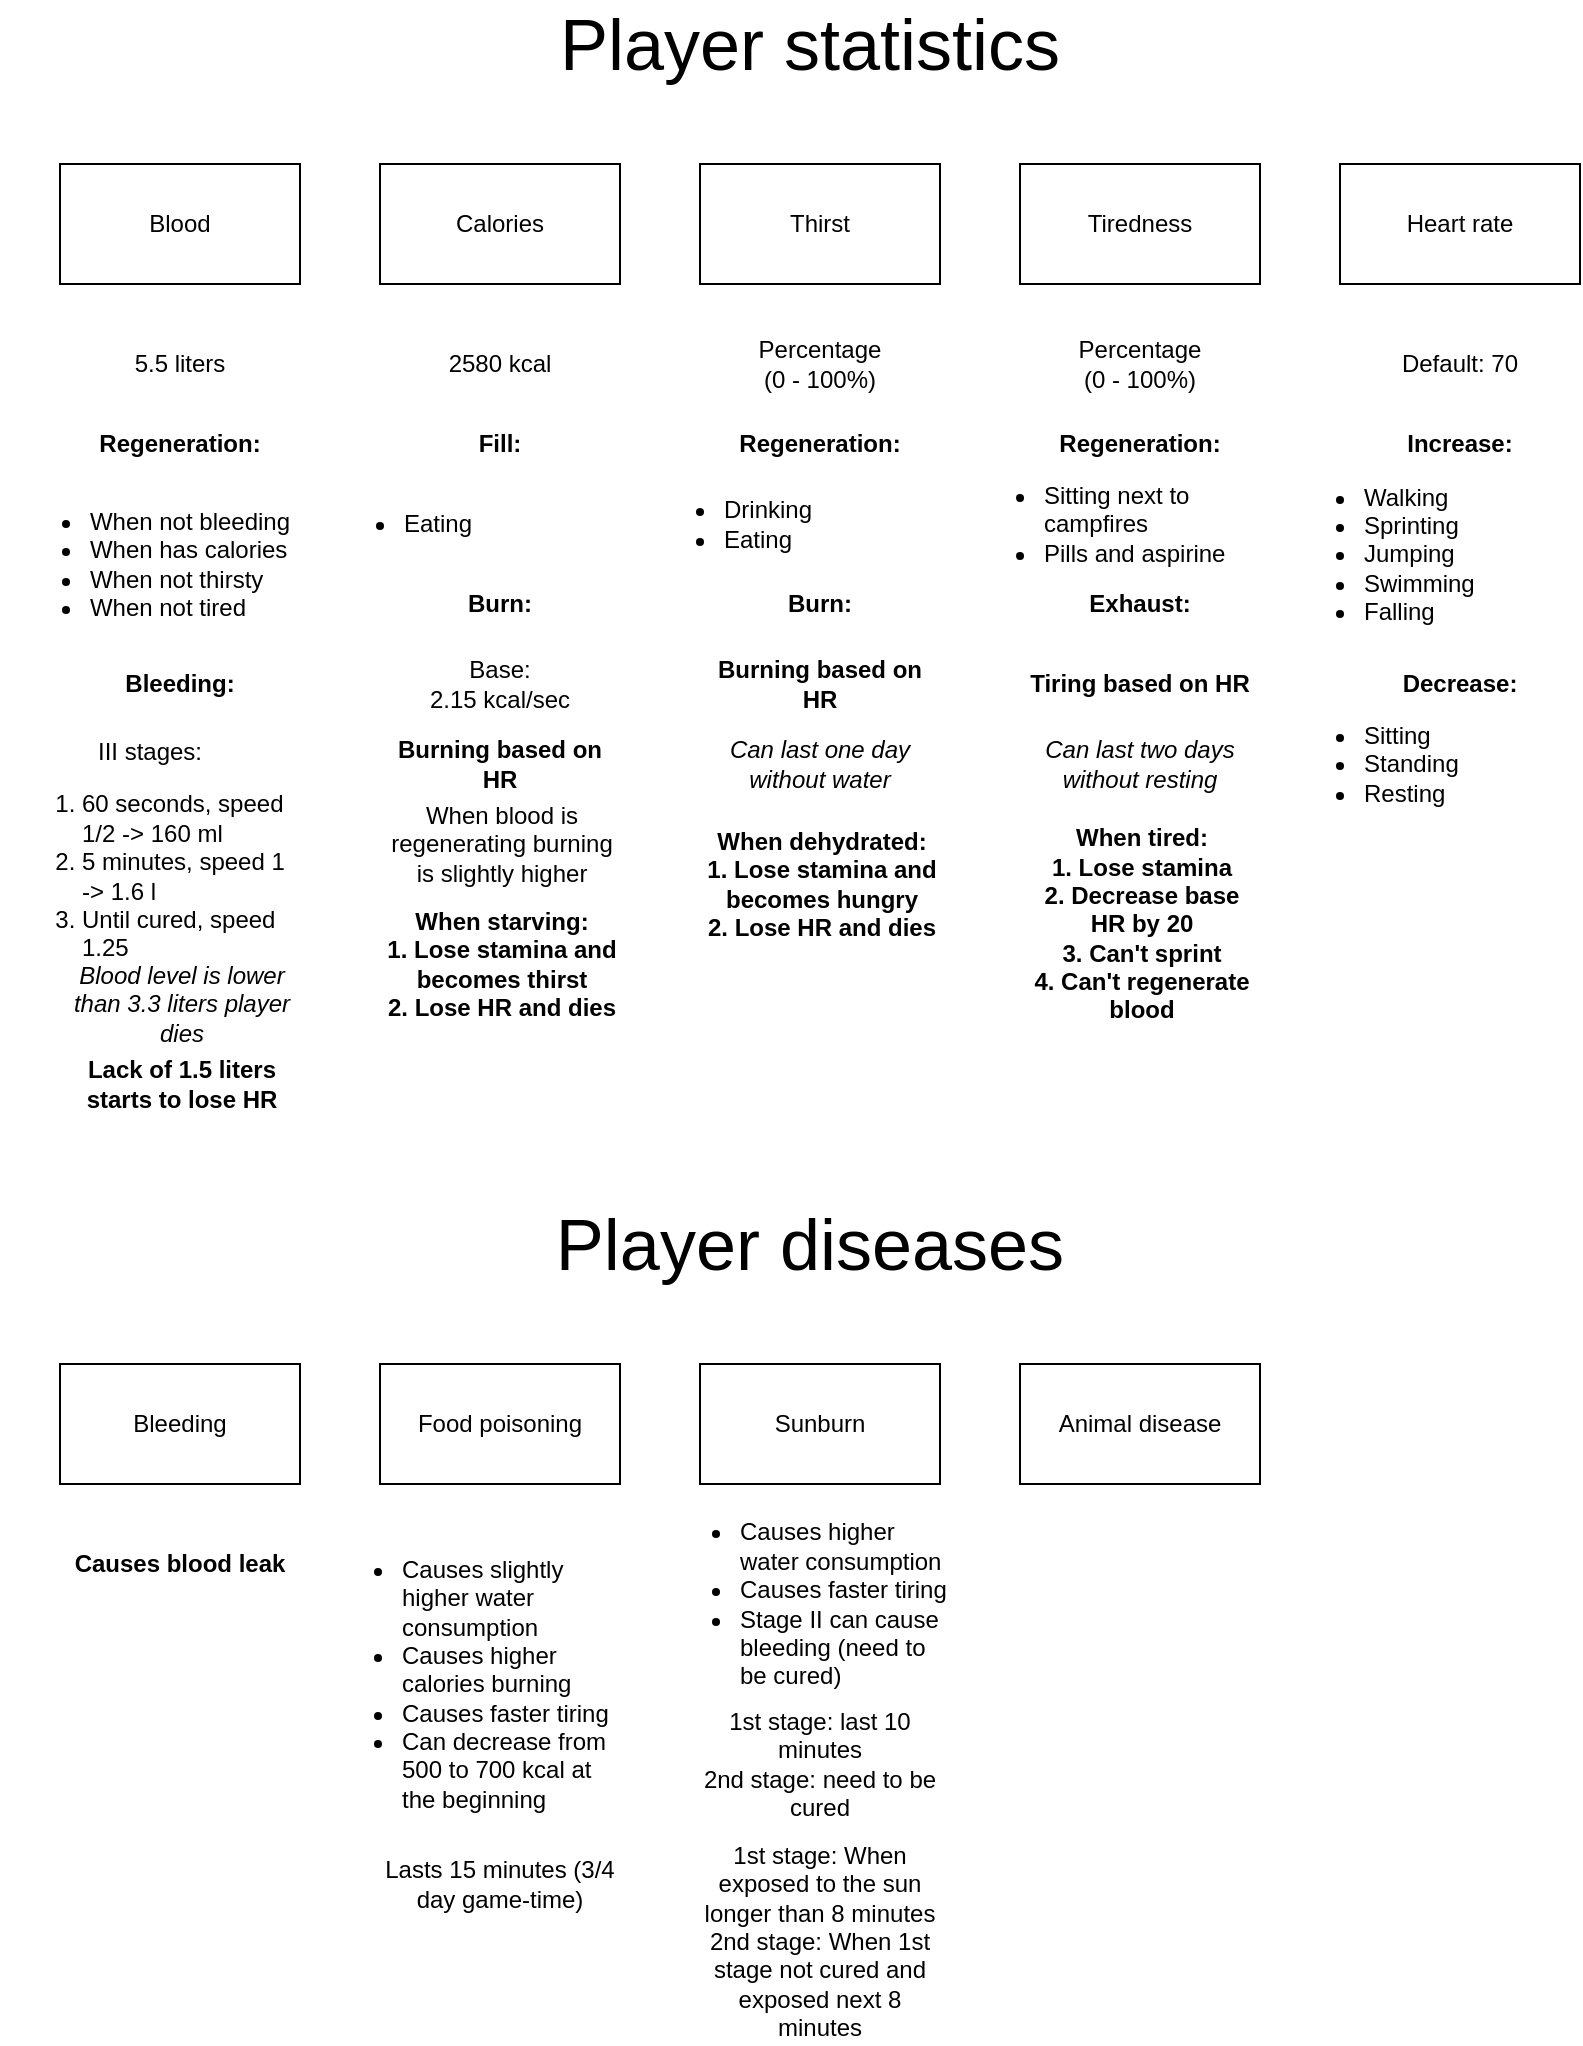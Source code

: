 <mxfile version="10.6.6" type="device"><diagram id="hXyxck__QOULtj2i5TFo" name="Page-1"><mxGraphModel dx="797" dy="438" grid="1" gridSize="10" guides="1" tooltips="1" connect="1" arrows="1" fold="1" page="1" pageScale="1" pageWidth="827" pageHeight="1169" math="0" shadow="0"><root><mxCell id="0"/><mxCell id="1" parent="0"/><mxCell id="9kgT5xacJdFTsc8DV4UX-1" value="Blood&lt;br&gt;" style="rounded=0;whiteSpace=wrap;html=1;" vertex="1" parent="1"><mxGeometry x="40" y="120" width="120" height="60" as="geometry"/></mxCell><mxCell id="9kgT5xacJdFTsc8DV4UX-2" value="Player statistics&lt;br style=&quot;font-size: 36px;&quot;&gt;" style="text;html=1;strokeColor=none;fillColor=none;align=center;verticalAlign=middle;whiteSpace=wrap;rounded=0;fontStyle=0;fontSize=36;" vertex="1" parent="1"><mxGeometry x="40" y="40" width="750" height="40" as="geometry"/></mxCell><mxCell id="9kgT5xacJdFTsc8DV4UX-3" value="Calories&lt;br&gt;" style="rounded=0;whiteSpace=wrap;html=1;" vertex="1" parent="1"><mxGeometry x="200" y="120" width="120" height="60" as="geometry"/></mxCell><mxCell id="9kgT5xacJdFTsc8DV4UX-4" value="Thirst&lt;br&gt;" style="rounded=0;whiteSpace=wrap;html=1;" vertex="1" parent="1"><mxGeometry x="360" y="120" width="120" height="60" as="geometry"/></mxCell><mxCell id="9kgT5xacJdFTsc8DV4UX-5" value="Tiredness&lt;br&gt;" style="rounded=0;whiteSpace=wrap;html=1;" vertex="1" parent="1"><mxGeometry x="520" y="120" width="120" height="60" as="geometry"/></mxCell><mxCell id="9kgT5xacJdFTsc8DV4UX-6" value="5.5 liters" style="text;html=1;strokeColor=none;fillColor=none;align=center;verticalAlign=middle;whiteSpace=wrap;rounded=0;" vertex="1" parent="1"><mxGeometry x="40" y="200" width="120" height="40" as="geometry"/></mxCell><mxCell id="9kgT5xacJdFTsc8DV4UX-7" value="2580 kcal" style="text;html=1;strokeColor=none;fillColor=none;align=center;verticalAlign=middle;whiteSpace=wrap;rounded=0;" vertex="1" parent="1"><mxGeometry x="200" y="200" width="120" height="40" as="geometry"/></mxCell><mxCell id="9kgT5xacJdFTsc8DV4UX-8" value="Percentage&lt;br&gt;(0 - 100%)" style="text;html=1;strokeColor=none;fillColor=none;align=center;verticalAlign=middle;whiteSpace=wrap;rounded=0;" vertex="1" parent="1"><mxGeometry x="360" y="200" width="120" height="40" as="geometry"/></mxCell><mxCell id="9kgT5xacJdFTsc8DV4UX-9" value="Percentage&lt;br&gt;(0 - 100%)" style="text;html=1;strokeColor=none;fillColor=none;align=center;verticalAlign=middle;whiteSpace=wrap;rounded=0;" vertex="1" parent="1"><mxGeometry x="520" y="200" width="120" height="40" as="geometry"/></mxCell><mxCell id="9kgT5xacJdFTsc8DV4UX-11" value="&lt;b&gt;Regeneration:&lt;/b&gt;&lt;br&gt;" style="text;html=1;strokeColor=none;fillColor=none;align=center;verticalAlign=middle;whiteSpace=wrap;rounded=0;" vertex="1" parent="1"><mxGeometry x="40" y="240" width="120" height="40" as="geometry"/></mxCell><mxCell id="9kgT5xacJdFTsc8DV4UX-12" value="&lt;b&gt;Fill:&lt;/b&gt;&lt;br&gt;" style="text;html=1;strokeColor=none;fillColor=none;align=center;verticalAlign=middle;whiteSpace=wrap;rounded=0;" vertex="1" parent="1"><mxGeometry x="200" y="240" width="120" height="40" as="geometry"/></mxCell><mxCell id="9kgT5xacJdFTsc8DV4UX-13" value="&lt;b&gt;Regeneration:&lt;/b&gt;&lt;br&gt;" style="text;html=1;strokeColor=none;fillColor=none;align=center;verticalAlign=middle;whiteSpace=wrap;rounded=0;" vertex="1" parent="1"><mxGeometry x="360" y="240" width="120" height="40" as="geometry"/></mxCell><mxCell id="9kgT5xacJdFTsc8DV4UX-14" value="&lt;b&gt;Regeneration:&lt;/b&gt;&lt;br&gt;" style="text;html=1;strokeColor=none;fillColor=none;align=center;verticalAlign=middle;whiteSpace=wrap;rounded=0;" vertex="1" parent="1"><mxGeometry x="520" y="240" width="120" height="40" as="geometry"/></mxCell><mxCell id="9kgT5xacJdFTsc8DV4UX-15" value="&lt;ul&gt;&lt;li style=&quot;text-align: left&quot;&gt;When not bleeding&lt;br&gt;&lt;/li&gt;&lt;li style=&quot;text-align: left&quot;&gt;When has calories&lt;br&gt;&lt;/li&gt;&lt;li style=&quot;text-align: left&quot;&gt;When not thirsty&lt;/li&gt;&lt;li style=&quot;text-align: left&quot;&gt;When not tired&lt;br&gt;&lt;/li&gt;&lt;/ul&gt;" style="text;html=1;strokeColor=none;fillColor=none;align=center;verticalAlign=middle;whiteSpace=wrap;rounded=0;" vertex="1" parent="1"><mxGeometry x="10" y="280" width="150" height="80" as="geometry"/></mxCell><mxCell id="9kgT5xacJdFTsc8DV4UX-16" value="&lt;b&gt;Bleeding:&lt;/b&gt;&lt;br&gt;" style="text;html=1;strokeColor=none;fillColor=none;align=center;verticalAlign=middle;whiteSpace=wrap;rounded=0;" vertex="1" parent="1"><mxGeometry x="40" y="360" width="120" height="40" as="geometry"/></mxCell><mxCell id="9kgT5xacJdFTsc8DV4UX-17" value="&lt;div style=&quot;text-align: center&quot;&gt;&lt;span&gt;III stages:&lt;/span&gt;&lt;/div&gt;&lt;span&gt;&lt;div style=&quot;text-align: left&quot;&gt;&lt;ol&gt;&lt;li&gt;60 seconds, speed 1/2 -&amp;gt; 160 ml&lt;br&gt;&lt;/li&gt;&lt;li&gt;5 minutes, speed 1 -&amp;gt; 1.6 l&lt;br&gt;&lt;/li&gt;&lt;li&gt;Until cured, speed 1.25&lt;/li&gt;&lt;/ol&gt;&lt;/div&gt;&lt;/span&gt;" style="text;html=1;strokeColor=none;fillColor=none;align=center;verticalAlign=top;whiteSpace=wrap;rounded=0;" vertex="1" parent="1"><mxGeometry x="10" y="400" width="150" height="120" as="geometry"/></mxCell><mxCell id="9kgT5xacJdFTsc8DV4UX-18" value="&lt;ul&gt;&lt;li style=&quot;text-align: left&quot;&gt;Eating&lt;/li&gt;&lt;/ul&gt;" style="text;html=1;strokeColor=none;fillColor=none;align=left;verticalAlign=middle;whiteSpace=wrap;rounded=0;" vertex="1" parent="1"><mxGeometry x="170" y="280" width="150" height="40" as="geometry"/></mxCell><mxCell id="9kgT5xacJdFTsc8DV4UX-19" value="&lt;b&gt;Burn:&lt;/b&gt;&lt;br&gt;" style="text;html=1;strokeColor=none;fillColor=none;align=center;verticalAlign=middle;whiteSpace=wrap;rounded=0;" vertex="1" parent="1"><mxGeometry x="200" y="320" width="120" height="40" as="geometry"/></mxCell><mxCell id="9kgT5xacJdFTsc8DV4UX-21" value="Base: &lt;br&gt;2.15 kcal/sec" style="text;html=1;strokeColor=none;fillColor=none;align=center;verticalAlign=middle;whiteSpace=wrap;rounded=0;" vertex="1" parent="1"><mxGeometry x="200" y="360" width="120" height="40" as="geometry"/></mxCell><mxCell id="9kgT5xacJdFTsc8DV4UX-22" value="Burning based on HR&lt;br&gt;" style="text;html=1;strokeColor=none;fillColor=none;align=center;verticalAlign=middle;whiteSpace=wrap;rounded=0;fontStyle=1" vertex="1" parent="1"><mxGeometry x="200" y="400" width="120" height="40" as="geometry"/></mxCell><mxCell id="9kgT5xacJdFTsc8DV4UX-23" value="&lt;div style=&quot;text-align: center&quot;&gt;&lt;span style=&quot;font-weight: normal&quot;&gt;When blood is regenerating burning is slightly higher&lt;/span&gt;&lt;/div&gt;" style="text;html=1;strokeColor=none;fillColor=none;align=left;verticalAlign=middle;whiteSpace=wrap;rounded=0;fontStyle=1" vertex="1" parent="1"><mxGeometry x="200" y="440" width="120" height="40" as="geometry"/></mxCell><mxCell id="9kgT5xacJdFTsc8DV4UX-24" value="&lt;div style=&quot;text-align: center&quot;&gt;Blood level is lower than 3.3 liters player dies&lt;/div&gt;" style="text;html=1;strokeColor=none;fillColor=none;align=left;verticalAlign=middle;whiteSpace=wrap;rounded=0;fontStyle=2" vertex="1" parent="1"><mxGeometry x="40" y="520" width="120" height="40" as="geometry"/></mxCell><mxCell id="9kgT5xacJdFTsc8DV4UX-25" value="&lt;div style=&quot;text-align: center&quot;&gt;Lack of 1.5 liters starts to lose HR&lt;/div&gt;" style="text;html=1;strokeColor=none;fillColor=none;align=left;verticalAlign=middle;whiteSpace=wrap;rounded=0;fontStyle=1" vertex="1" parent="1"><mxGeometry x="40" y="560" width="120" height="40" as="geometry"/></mxCell><mxCell id="9kgT5xacJdFTsc8DV4UX-26" value="Heart rate&lt;br&gt;" style="rounded=0;whiteSpace=wrap;html=1;" vertex="1" parent="1"><mxGeometry x="680" y="120" width="120" height="60" as="geometry"/></mxCell><mxCell id="9kgT5xacJdFTsc8DV4UX-27" value="Default: 70" style="text;html=1;strokeColor=none;fillColor=none;align=center;verticalAlign=middle;whiteSpace=wrap;rounded=0;" vertex="1" parent="1"><mxGeometry x="680" y="200" width="120" height="40" as="geometry"/></mxCell><mxCell id="9kgT5xacJdFTsc8DV4UX-28" value="&lt;b&gt;Increase:&lt;/b&gt;&lt;br&gt;" style="text;html=1;strokeColor=none;fillColor=none;align=center;verticalAlign=middle;whiteSpace=wrap;rounded=0;" vertex="1" parent="1"><mxGeometry x="680" y="240" width="120" height="40" as="geometry"/></mxCell><mxCell id="9kgT5xacJdFTsc8DV4UX-29" value="&lt;b&gt;Decrease:&lt;/b&gt;&lt;br&gt;" style="text;html=1;strokeColor=none;fillColor=none;align=center;verticalAlign=middle;whiteSpace=wrap;rounded=0;" vertex="1" parent="1"><mxGeometry x="680" y="360" width="120" height="40" as="geometry"/></mxCell><mxCell id="9kgT5xacJdFTsc8DV4UX-30" value="&lt;div style=&quot;text-align: center&quot;&gt;&lt;span&gt;When starving:&lt;/span&gt;&lt;/div&gt;&lt;div style=&quot;text-align: center&quot;&gt;&lt;span&gt;1. Lose stamina and becomes thirst&lt;/span&gt;&lt;/div&gt;&lt;div style=&quot;text-align: center&quot;&gt;&lt;span&gt;2. Lose HR and dies&lt;/span&gt;&lt;/div&gt;" style="text;html=1;strokeColor=none;fillColor=none;align=left;verticalAlign=middle;whiteSpace=wrap;rounded=0;fontStyle=1" vertex="1" parent="1"><mxGeometry x="200" y="480" width="120" height="80" as="geometry"/></mxCell><mxCell id="9kgT5xacJdFTsc8DV4UX-31" value="&lt;ul&gt;&lt;li style=&quot;text-align: left&quot;&gt;Drinking&lt;/li&gt;&lt;li style=&quot;text-align: left&quot;&gt;Eating&lt;/li&gt;&lt;/ul&gt;" style="text;html=1;strokeColor=none;fillColor=none;align=left;verticalAlign=middle;whiteSpace=wrap;rounded=0;" vertex="1" parent="1"><mxGeometry x="330" y="280" width="150" height="40" as="geometry"/></mxCell><mxCell id="9kgT5xacJdFTsc8DV4UX-32" value="&lt;b&gt;Burn:&lt;/b&gt;&lt;br&gt;" style="text;html=1;strokeColor=none;fillColor=none;align=center;verticalAlign=middle;whiteSpace=wrap;rounded=0;" vertex="1" parent="1"><mxGeometry x="360" y="320" width="120" height="40" as="geometry"/></mxCell><mxCell id="9kgT5xacJdFTsc8DV4UX-33" value="Can last one day without water" style="text;html=1;strokeColor=none;fillColor=none;align=center;verticalAlign=middle;whiteSpace=wrap;rounded=0;fontStyle=2" vertex="1" parent="1"><mxGeometry x="360" y="400" width="120" height="40" as="geometry"/></mxCell><mxCell id="9kgT5xacJdFTsc8DV4UX-34" value="&lt;div style=&quot;text-align: center&quot;&gt;&lt;span&gt;When dehydrated:&lt;/span&gt;&lt;/div&gt;&lt;div style=&quot;text-align: center&quot;&gt;&lt;span&gt;1. Lose stamina and becomes hungry&lt;/span&gt;&lt;/div&gt;&lt;div style=&quot;text-align: center&quot;&gt;&lt;span&gt;2. Lose HR and dies&lt;/span&gt;&lt;/div&gt;" style="text;html=1;strokeColor=none;fillColor=none;align=left;verticalAlign=middle;whiteSpace=wrap;rounded=0;fontStyle=1" vertex="1" parent="1"><mxGeometry x="360" y="440" width="120" height="80" as="geometry"/></mxCell><mxCell id="9kgT5xacJdFTsc8DV4UX-35" value="Burning based on HR&lt;br&gt;" style="text;html=1;strokeColor=none;fillColor=none;align=center;verticalAlign=middle;whiteSpace=wrap;rounded=0;fontStyle=1" vertex="1" parent="1"><mxGeometry x="360" y="360" width="120" height="40" as="geometry"/></mxCell><mxCell id="9kgT5xacJdFTsc8DV4UX-36" value="&lt;ul&gt;&lt;li style=&quot;text-align: left&quot;&gt;Sitting next to campfires&lt;/li&gt;&lt;li style=&quot;text-align: left&quot;&gt;Pills and aspirine&lt;/li&gt;&lt;/ul&gt;" style="text;html=1;strokeColor=none;fillColor=none;align=left;verticalAlign=middle;whiteSpace=wrap;rounded=0;" vertex="1" parent="1"><mxGeometry x="490" y="280" width="150" height="40" as="geometry"/></mxCell><mxCell id="9kgT5xacJdFTsc8DV4UX-37" value="&lt;b&gt;Exhaust:&lt;/b&gt;&lt;br&gt;" style="text;html=1;strokeColor=none;fillColor=none;align=center;verticalAlign=middle;whiteSpace=wrap;rounded=0;" vertex="1" parent="1"><mxGeometry x="520" y="320" width="120" height="40" as="geometry"/></mxCell><mxCell id="9kgT5xacJdFTsc8DV4UX-38" value="Tiring based on HR&lt;br&gt;" style="text;html=1;strokeColor=none;fillColor=none;align=center;verticalAlign=middle;whiteSpace=wrap;rounded=0;fontStyle=1" vertex="1" parent="1"><mxGeometry x="520" y="360" width="120" height="40" as="geometry"/></mxCell><mxCell id="9kgT5xacJdFTsc8DV4UX-39" value="Can last two days without resting" style="text;html=1;strokeColor=none;fillColor=none;align=center;verticalAlign=middle;whiteSpace=wrap;rounded=0;fontStyle=2" vertex="1" parent="1"><mxGeometry x="520" y="400" width="120" height="40" as="geometry"/></mxCell><mxCell id="9kgT5xacJdFTsc8DV4UX-40" value="&lt;div style=&quot;text-align: center&quot;&gt;&lt;span&gt;When tired:&lt;/span&gt;&lt;/div&gt;&lt;div style=&quot;text-align: center&quot;&gt;&lt;span&gt;1. Lose stamina&lt;/span&gt;&lt;/div&gt;&lt;div style=&quot;text-align: center&quot;&gt;&lt;span&gt;2. Decrease base HR by 20&lt;/span&gt;&lt;/div&gt;&lt;div style=&quot;text-align: center&quot;&gt;&lt;span&gt;3. Can't sprint&lt;/span&gt;&lt;/div&gt;&lt;div style=&quot;text-align: center&quot;&gt;&lt;span&gt;4. Can't regenerate blood&lt;/span&gt;&lt;/div&gt;" style="text;html=1;strokeColor=none;fillColor=none;align=left;verticalAlign=middle;whiteSpace=wrap;rounded=0;fontStyle=1" vertex="1" parent="1"><mxGeometry x="520" y="440" width="120" height="120" as="geometry"/></mxCell><mxCell id="9kgT5xacJdFTsc8DV4UX-41" value="&lt;ul&gt;&lt;li style=&quot;text-align: left&quot;&gt;Walking&lt;/li&gt;&lt;li style=&quot;text-align: left&quot;&gt;Sprinting&lt;/li&gt;&lt;li style=&quot;text-align: left&quot;&gt;Jumping&lt;/li&gt;&lt;li style=&quot;text-align: left&quot;&gt;Swimming&lt;/li&gt;&lt;li style=&quot;text-align: left&quot;&gt;Falling&lt;/li&gt;&lt;/ul&gt;" style="text;html=1;strokeColor=none;fillColor=none;align=left;verticalAlign=middle;whiteSpace=wrap;rounded=0;" vertex="1" parent="1"><mxGeometry x="650" y="280" width="150" height="70" as="geometry"/></mxCell><mxCell id="9kgT5xacJdFTsc8DV4UX-42" value="&lt;ul&gt;&lt;li style=&quot;text-align: left&quot;&gt;Sitting&lt;/li&gt;&lt;li style=&quot;text-align: left&quot;&gt;Standing&lt;/li&gt;&lt;li style=&quot;text-align: left&quot;&gt;Resting&lt;/li&gt;&lt;/ul&gt;" style="text;html=1;strokeColor=none;fillColor=none;align=left;verticalAlign=middle;whiteSpace=wrap;rounded=0;" vertex="1" parent="1"><mxGeometry x="650" y="400" width="150" height="40" as="geometry"/></mxCell><mxCell id="9kgT5xacJdFTsc8DV4UX-43" value="Player diseases&lt;br style=&quot;font-size: 36px&quot;&gt;" style="text;html=1;strokeColor=none;fillColor=none;align=center;verticalAlign=middle;whiteSpace=wrap;rounded=0;fontStyle=0;fontSize=36;" vertex="1" parent="1"><mxGeometry x="40" y="640" width="750" height="40" as="geometry"/></mxCell><mxCell id="9kgT5xacJdFTsc8DV4UX-44" value="Bleeding&lt;br&gt;" style="rounded=0;whiteSpace=wrap;html=1;" vertex="1" parent="1"><mxGeometry x="40" y="720" width="120" height="60" as="geometry"/></mxCell><mxCell id="9kgT5xacJdFTsc8DV4UX-45" value="Food poisoning&lt;br&gt;" style="rounded=0;whiteSpace=wrap;html=1;" vertex="1" parent="1"><mxGeometry x="200" y="720" width="120" height="60" as="geometry"/></mxCell><mxCell id="9kgT5xacJdFTsc8DV4UX-46" value="Sunburn&lt;br&gt;" style="rounded=0;whiteSpace=wrap;html=1;" vertex="1" parent="1"><mxGeometry x="360" y="720" width="120" height="60" as="geometry"/></mxCell><mxCell id="9kgT5xacJdFTsc8DV4UX-47" value="Animal disease&lt;br&gt;" style="rounded=0;whiteSpace=wrap;html=1;" vertex="1" parent="1"><mxGeometry x="520" y="720" width="120" height="60" as="geometry"/></mxCell><mxCell id="9kgT5xacJdFTsc8DV4UX-48" value="&lt;div style=&quot;text-align: center&quot;&gt;Causes blood leak&lt;/div&gt;" style="text;html=1;strokeColor=none;fillColor=none;align=center;verticalAlign=middle;whiteSpace=wrap;rounded=0;fontStyle=1" vertex="1" parent="1"><mxGeometry x="40" y="800" width="120" height="40" as="geometry"/></mxCell><mxCell id="9kgT5xacJdFTsc8DV4UX-49" value="&lt;div style=&quot;text-align: center&quot;&gt;&lt;ul&gt;&lt;li style=&quot;text-align: left&quot;&gt;&lt;span style=&quot;font-weight: normal&quot;&gt;Causes slightly higher water consumption&lt;/span&gt;&lt;br&gt;&lt;/li&gt;&lt;li style=&quot;text-align: left&quot;&gt;&lt;span style=&quot;font-weight: normal&quot;&gt;Causes higher calories burning&lt;/span&gt;&lt;/li&gt;&lt;li style=&quot;text-align: left&quot;&gt;&lt;span style=&quot;font-weight: normal&quot;&gt;Causes faster tiring&lt;/span&gt;&lt;/li&gt;&lt;li style=&quot;text-align: left&quot;&gt;&lt;span style=&quot;font-weight: normal&quot;&gt;Can decrease from 500 to 700 kcal at the beginning&lt;/span&gt;&lt;/li&gt;&lt;/ul&gt;&lt;/div&gt;" style="text;html=1;strokeColor=none;fillColor=none;align=center;verticalAlign=middle;whiteSpace=wrap;rounded=0;fontStyle=1" vertex="1" parent="1"><mxGeometry x="170" y="800" width="150" height="160" as="geometry"/></mxCell><mxCell id="9kgT5xacJdFTsc8DV4UX-50" value="&lt;div style=&quot;text-align: center&quot;&gt;Lasts 15 minutes (3/4 day game-time)&lt;/div&gt;" style="text;html=1;strokeColor=none;fillColor=none;align=center;verticalAlign=middle;whiteSpace=wrap;rounded=0;fontStyle=0" vertex="1" parent="1"><mxGeometry x="200" y="960" width="120" height="40" as="geometry"/></mxCell><mxCell id="9kgT5xacJdFTsc8DV4UX-51" value="&lt;div style=&quot;text-align: center&quot;&gt;&lt;ul&gt;&lt;li style=&quot;text-align: left&quot;&gt;&lt;span style=&quot;font-weight: 400&quot;&gt;Causes higher water consumption&lt;/span&gt;&lt;/li&gt;&lt;li style=&quot;text-align: left&quot;&gt;&lt;span style=&quot;font-weight: 400&quot;&gt;Causes faster tiring&lt;/span&gt;&lt;/li&gt;&lt;li style=&quot;text-align: left&quot;&gt;&lt;span style=&quot;font-weight: 400&quot;&gt;Stage II can cause bleeding (need to be cured)&lt;/span&gt;&lt;/li&gt;&lt;/ul&gt;&lt;/div&gt;" style="text;html=1;strokeColor=none;fillColor=none;align=center;verticalAlign=middle;whiteSpace=wrap;rounded=0;fontStyle=1" vertex="1" parent="1"><mxGeometry x="339" y="800" width="150" height="80" as="geometry"/></mxCell><mxCell id="9kgT5xacJdFTsc8DV4UX-52" value="&lt;div style=&quot;text-align: center&quot;&gt;1st stage: last 10 minutes&lt;/div&gt;&lt;div style=&quot;text-align: center&quot;&gt;2nd stage: need to be cured&lt;/div&gt;" style="text;html=1;strokeColor=none;fillColor=none;align=center;verticalAlign=middle;whiteSpace=wrap;rounded=0;fontStyle=0" vertex="1" parent="1"><mxGeometry x="360" y="880" width="120" height="80" as="geometry"/></mxCell><mxCell id="9kgT5xacJdFTsc8DV4UX-53" value="&lt;div style=&quot;text-align: center&quot;&gt;1st stage: When exposed to the sun longer than 8 minutes&lt;/div&gt;" style="text;html=1;strokeColor=none;fillColor=none;align=center;verticalAlign=middle;whiteSpace=wrap;rounded=0;fontStyle=0" vertex="1" parent="1"><mxGeometry x="360" y="960" width="120" height="40" as="geometry"/></mxCell><mxCell id="9kgT5xacJdFTsc8DV4UX-54" value="&lt;div style=&quot;text-align: center&quot;&gt;2nd stage: When 1st stage not cured and exposed next 8 minutes&lt;/div&gt;" style="text;html=1;strokeColor=none;fillColor=none;align=center;verticalAlign=middle;whiteSpace=wrap;rounded=0;fontStyle=0" vertex="1" parent="1"><mxGeometry x="360" y="1000" width="120" height="60" as="geometry"/></mxCell></root></mxGraphModel></diagram></mxfile>